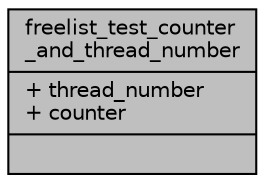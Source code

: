 digraph "freelist_test_counter_and_thread_number"
{
 // LATEX_PDF_SIZE
  edge [fontname="Helvetica",fontsize="10",labelfontname="Helvetica",labelfontsize="10"];
  node [fontname="Helvetica",fontsize="10",shape=record];
  Node1 [label="{freelist_test_counter\l_and_thread_number\n|+ thread_number\l+ counter\l|}",height=0.2,width=0.4,color="black", fillcolor="grey75", style="filled", fontcolor="black",tooltip=" "];
}
